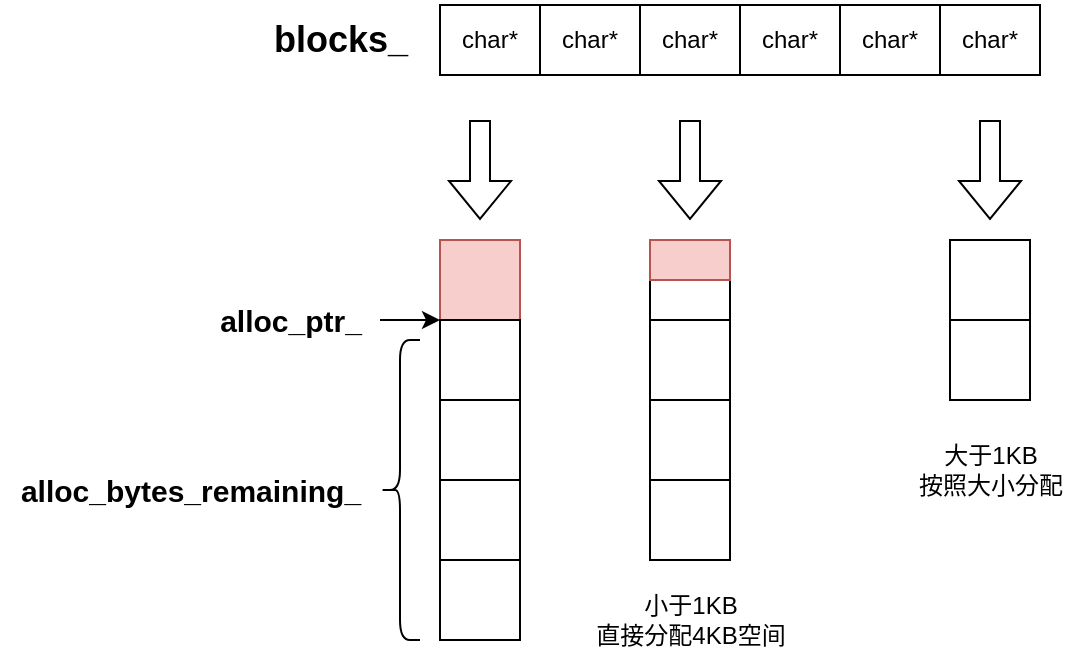 <mxfile version="24.7.5" pages="2">
  <diagram name="内存池" id="auMswNlSUPk9TMeBMvKS">
    <mxGraphModel dx="1819" dy="786" grid="1" gridSize="10" guides="1" tooltips="1" connect="1" arrows="1" fold="1" page="1" pageScale="1" pageWidth="827" pageHeight="1169" math="0" shadow="0">
      <root>
        <mxCell id="0" />
        <mxCell id="1" parent="0" />
        <mxCell id="bCJNEEUH5Nz1SLZWFqeM-1" value="char*" style="rounded=0;whiteSpace=wrap;html=1;" vertex="1" parent="1">
          <mxGeometry x="170" y="352.5" width="50" height="35" as="geometry" />
        </mxCell>
        <mxCell id="bCJNEEUH5Nz1SLZWFqeM-2" value="&lt;font style=&quot;font-size: 18px;&quot;&gt;&lt;b&gt;blocks_&lt;/b&gt;&lt;/font&gt;" style="text;html=1;align=center;verticalAlign=middle;resizable=0;points=[];autosize=1;strokeColor=none;fillColor=none;" vertex="1" parent="1">
          <mxGeometry x="75" y="350" width="90" height="40" as="geometry" />
        </mxCell>
        <mxCell id="bCJNEEUH5Nz1SLZWFqeM-3" value="char*" style="rounded=0;whiteSpace=wrap;html=1;" vertex="1" parent="1">
          <mxGeometry x="220" y="352.5" width="50" height="35" as="geometry" />
        </mxCell>
        <mxCell id="bCJNEEUH5Nz1SLZWFqeM-4" value="char*" style="rounded=0;whiteSpace=wrap;html=1;" vertex="1" parent="1">
          <mxGeometry x="270" y="352.5" width="50" height="35" as="geometry" />
        </mxCell>
        <mxCell id="bCJNEEUH5Nz1SLZWFqeM-5" value="char*" style="rounded=0;whiteSpace=wrap;html=1;" vertex="1" parent="1">
          <mxGeometry x="320" y="352.5" width="50" height="35" as="geometry" />
        </mxCell>
        <mxCell id="bCJNEEUH5Nz1SLZWFqeM-6" value="char*" style="rounded=0;whiteSpace=wrap;html=1;" vertex="1" parent="1">
          <mxGeometry x="370" y="352.5" width="50" height="35" as="geometry" />
        </mxCell>
        <mxCell id="bCJNEEUH5Nz1SLZWFqeM-7" value="char*" style="rounded=0;whiteSpace=wrap;html=1;" vertex="1" parent="1">
          <mxGeometry x="420" y="352.5" width="50" height="35" as="geometry" />
        </mxCell>
        <mxCell id="bCJNEEUH5Nz1SLZWFqeM-8" value="" style="shape=flexArrow;endArrow=classic;html=1;rounded=0;" edge="1" parent="1">
          <mxGeometry width="50" height="50" relative="1" as="geometry">
            <mxPoint x="190" y="410" as="sourcePoint" />
            <mxPoint x="190" y="460" as="targetPoint" />
          </mxGeometry>
        </mxCell>
        <mxCell id="bCJNEEUH5Nz1SLZWFqeM-9" value="" style="rounded=0;whiteSpace=wrap;html=1;fillColor=#f8cecc;strokeColor=#b85450;" vertex="1" parent="1">
          <mxGeometry x="170" y="470" width="40" height="40" as="geometry" />
        </mxCell>
        <mxCell id="bCJNEEUH5Nz1SLZWFqeM-10" value="" style="shape=flexArrow;endArrow=classic;html=1;rounded=0;" edge="1" parent="1">
          <mxGeometry width="50" height="50" relative="1" as="geometry">
            <mxPoint x="295" y="410" as="sourcePoint" />
            <mxPoint x="295" y="460" as="targetPoint" />
          </mxGeometry>
        </mxCell>
        <mxCell id="bCJNEEUH5Nz1SLZWFqeM-12" value="" style="shape=flexArrow;endArrow=classic;html=1;rounded=0;" edge="1" parent="1">
          <mxGeometry width="50" height="50" relative="1" as="geometry">
            <mxPoint x="445" y="410" as="sourcePoint" />
            <mxPoint x="445" y="460" as="targetPoint" />
          </mxGeometry>
        </mxCell>
        <mxCell id="bCJNEEUH5Nz1SLZWFqeM-14" value="&lt;b&gt;&lt;font style=&quot;font-size: 15px;&quot;&gt;alloc_ptr_&lt;/font&gt;&lt;/b&gt;" style="text;html=1;align=center;verticalAlign=middle;resizable=0;points=[];autosize=1;strokeColor=none;fillColor=none;" vertex="1" parent="1">
          <mxGeometry x="50" y="495" width="90" height="30" as="geometry" />
        </mxCell>
        <mxCell id="bCJNEEUH5Nz1SLZWFqeM-15" value="" style="rounded=0;whiteSpace=wrap;html=1;" vertex="1" parent="1">
          <mxGeometry x="170" y="510" width="40" height="40" as="geometry" />
        </mxCell>
        <mxCell id="bCJNEEUH5Nz1SLZWFqeM-16" value="" style="rounded=0;whiteSpace=wrap;html=1;" vertex="1" parent="1">
          <mxGeometry x="170" y="550" width="40" height="40" as="geometry" />
        </mxCell>
        <mxCell id="bCJNEEUH5Nz1SLZWFqeM-17" value="" style="rounded=0;whiteSpace=wrap;html=1;" vertex="1" parent="1">
          <mxGeometry x="170" y="590" width="40" height="40" as="geometry" />
        </mxCell>
        <mxCell id="bCJNEEUH5Nz1SLZWFqeM-18" value="" style="endArrow=classic;html=1;rounded=0;exitX=1;exitY=0.5;exitDx=0;exitDy=0;exitPerimeter=0;entryX=0;entryY=0;entryDx=0;entryDy=0;" edge="1" parent="1" source="bCJNEEUH5Nz1SLZWFqeM-14" target="bCJNEEUH5Nz1SLZWFqeM-15">
          <mxGeometry width="50" height="50" relative="1" as="geometry">
            <mxPoint x="115" y="685" as="sourcePoint" />
            <mxPoint x="145" y="515" as="targetPoint" />
          </mxGeometry>
        </mxCell>
        <mxCell id="bCJNEEUH5Nz1SLZWFqeM-20" value="&lt;b&gt;&lt;font style=&quot;font-size: 15px;&quot;&gt;alloc_bytes_remaining_&lt;/font&gt;&lt;/b&gt;" style="text;html=1;align=center;verticalAlign=middle;resizable=0;points=[];autosize=1;strokeColor=none;fillColor=none;" vertex="1" parent="1">
          <mxGeometry x="-50" y="580" width="190" height="30" as="geometry" />
        </mxCell>
        <mxCell id="bCJNEEUH5Nz1SLZWFqeM-21" value="" style="shape=curlyBracket;whiteSpace=wrap;html=1;rounded=1;labelPosition=left;verticalLabelPosition=middle;align=right;verticalAlign=middle;" vertex="1" parent="1">
          <mxGeometry x="140" y="520" width="20" height="150" as="geometry" />
        </mxCell>
        <mxCell id="bCJNEEUH5Nz1SLZWFqeM-22" value="" style="rounded=0;whiteSpace=wrap;html=1;" vertex="1" parent="1">
          <mxGeometry x="170" y="630" width="40" height="40" as="geometry" />
        </mxCell>
        <mxCell id="bCJNEEUH5Nz1SLZWFqeM-27" value="" style="rounded=0;whiteSpace=wrap;html=1;" vertex="1" parent="1">
          <mxGeometry x="275" y="510" width="40" height="40" as="geometry" />
        </mxCell>
        <mxCell id="bCJNEEUH5Nz1SLZWFqeM-28" value="" style="rounded=0;whiteSpace=wrap;html=1;" vertex="1" parent="1">
          <mxGeometry x="275" y="550" width="40" height="40" as="geometry" />
        </mxCell>
        <mxCell id="bCJNEEUH5Nz1SLZWFqeM-29" value="" style="rounded=0;whiteSpace=wrap;html=1;" vertex="1" parent="1">
          <mxGeometry x="275" y="590" width="40" height="40" as="geometry" />
        </mxCell>
        <mxCell id="bCJNEEUH5Nz1SLZWFqeM-30" value="小于1KB&lt;div&gt;直接分配4KB空间&lt;/div&gt;" style="text;html=1;align=center;verticalAlign=middle;resizable=0;points=[];autosize=1;strokeColor=none;fillColor=none;" vertex="1" parent="1">
          <mxGeometry x="235" y="640" width="120" height="40" as="geometry" />
        </mxCell>
        <mxCell id="bCJNEEUH5Nz1SLZWFqeM-31" value="" style="rounded=0;whiteSpace=wrap;html=1;" vertex="1" parent="1">
          <mxGeometry x="275" y="470" width="40" height="40" as="geometry" />
        </mxCell>
        <mxCell id="bCJNEEUH5Nz1SLZWFqeM-32" value="" style="rounded=0;whiteSpace=wrap;html=1;" vertex="1" parent="1">
          <mxGeometry x="425" y="510" width="40" height="40" as="geometry" />
        </mxCell>
        <mxCell id="bCJNEEUH5Nz1SLZWFqeM-35" value="" style="rounded=0;whiteSpace=wrap;html=1;" vertex="1" parent="1">
          <mxGeometry x="425" y="470" width="40" height="40" as="geometry" />
        </mxCell>
        <mxCell id="bCJNEEUH5Nz1SLZWFqeM-36" value="大于1KB&lt;div&gt;按照大小分配&lt;/div&gt;" style="text;html=1;align=center;verticalAlign=middle;resizable=0;points=[];autosize=1;strokeColor=none;fillColor=none;" vertex="1" parent="1">
          <mxGeometry x="395" y="565" width="100" height="40" as="geometry" />
        </mxCell>
        <mxCell id="bCJNEEUH5Nz1SLZWFqeM-37" value="" style="rounded=0;whiteSpace=wrap;html=1;fillColor=#f8cecc;strokeColor=#b85450;" vertex="1" parent="1">
          <mxGeometry x="275" y="470" width="40" height="20" as="geometry" />
        </mxCell>
      </root>
    </mxGraphModel>
  </diagram>
  <diagram id="EV46h4b7Bz0MqdOWECK7" name="跳表结构">
    <mxGraphModel dx="954" dy="581" grid="1" gridSize="10" guides="1" tooltips="1" connect="1" arrows="1" fold="1" page="1" pageScale="1" pageWidth="827" pageHeight="1169" math="0" shadow="0">
      <root>
        <mxCell id="0" />
        <mxCell id="1" parent="0" />
      </root>
    </mxGraphModel>
  </diagram>
</mxfile>
